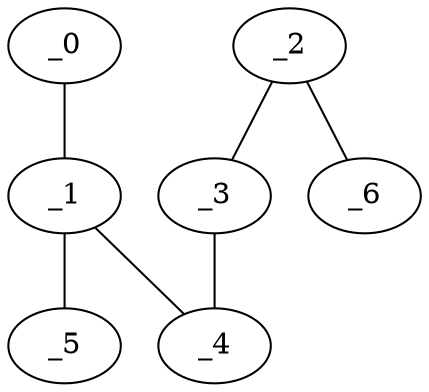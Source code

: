 graph WP1_0148 {
	_0	 [x="0.46612",
		y="3.05035"];
	_1	 [x=1,
		y="0.48"];
	_0 -- _1;
	_4	 [x="1.48083",
		y="2.08406"];
	_1 -- _4;
	_5	 [x="0.52783",
		y="2.56568"];
	_1 -- _5;
	_2	 [x="2.5",
		y=3];
	_3	 [x="1.95876",
		y="0.334808"];
	_2 -- _3;
	_6	 [x="0.331185",
		y="1.15343"];
	_2 -- _6;
	_3 -- _4;
}
